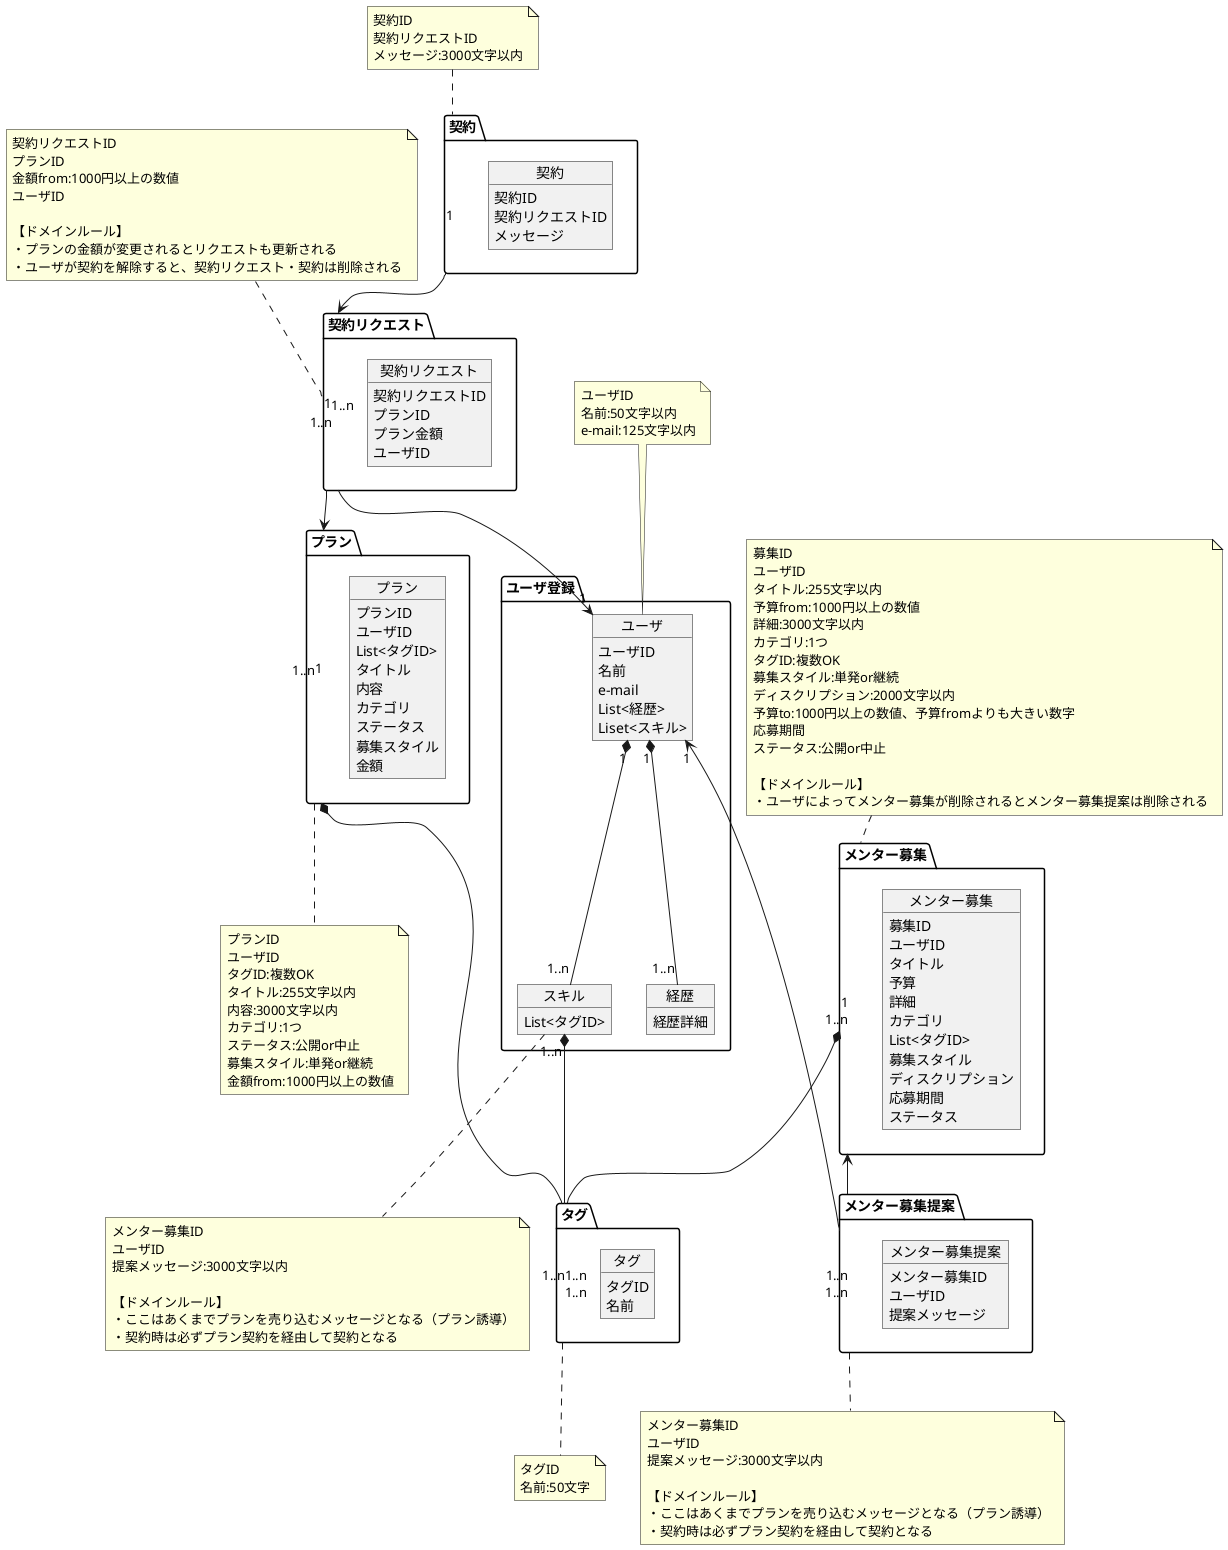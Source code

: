 @startuml Helpa on Diagram

package "メンター募集" {
  object メンター募集 {
    募集ID
    ユーザID
    タイトル
    予算
    詳細
    カテゴリ
    List<タグID>
    募集スタイル
    ディスクリプション
    応募期間
    ステータス
  }
}
note top of メンター募集
  募集ID
  ユーザID
  タイトル:255文字以内
  予算from:1000円以上の数値
  詳細:3000文字以内
  カテゴリ:1つ
  タグID:複数OK
  募集スタイル:単発or継続
  ディスクリプション:2000文字以内
  予算to:1000円以上の数値、予算fromよりも大きい数字
  応募期間
  ステータス:公開or中止

  【ドメインルール】
  ・ユーザによってメンター募集が削除されるとメンター募集提案は削除される
end note

package "プラン" {
  object プラン {
    プランID
    ユーザID
    List<タグID>
    タイトル
    内容
    カテゴリ
    ステータス
    募集スタイル
    金額
  }
}
note bottom of プラン
  プランID
  ユーザID
  タグID:複数OK
  タイトル:255文字以内
  内容:3000文字以内
  カテゴリ:1つ
  ステータス:公開or中止
  募集スタイル:単発or継続
  金額from:1000円以上の数値
end note

package "契約" {
  object 契約 {
    契約ID
    契約リクエストID
    メッセージ
  }
}
note top of 契約
  契約ID
  契約リクエストID
  メッセージ:3000文字以内
end note

package "メンター募集提案" {
  object メンター募集提案 {
    メンター募集ID
    ユーザID
    提案メッセージ
  }
}
note bottom of メンター募集提案
  メンター募集ID
  ユーザID
  提案メッセージ:3000文字以内

  【ドメインルール】
  ・ここはあくまでプランを売り込むメッセージとなる（プラン誘導）
  ・契約時は必ずプラン契約を経由して契約となる
end note

package "タグ" {
  object タグ {
    タグID
    名前
  }
}
note bottom of タグ
  タグID
  名前:50文字
end note

package "ユーザ登録" {
  object ユーザ {
    ユーザID
    名前
    e-mail
    List<経歴>
    Liset<スキル>
  }
  object スキル {
    List<タグID>
  }
  object 経歴 {
    経歴詳細
  }
}
note top of ユーザ
  ユーザID
  名前:50文字以内
  e-mail:125文字以内
end note
note bottom of スキル
  メンター募集ID
  ユーザID
  提案メッセージ:3000文字以内

  【ドメインルール】
  ・ここはあくまでプランを売り込むメッセージとなる（プラン誘導）
  ・契約時は必ずプラン契約を経由して契約となる
end note

package "契約リクエスト" {
  object 契約リクエスト {
    契約リクエストID
    プランID
    プラン金額
    ユーザID
  }
}
note top of 契約リクエスト
  契約リクエストID
  プランID
  金額from:1000円以上の数値
  ユーザID

  【ドメインルール】
  ・プランの金額が変更されるとリクエストも更新される
  ・ユーザが契約を解除すると、契約リクエスト・契約は削除される
end note

メンター募集 "1" <-- "1..n" メンター募集提案
ユーザ "1" <-- "1..n" メンター募集提案
メンター募集 "1..n" *-- "1..n" タグ
プラン "1..n" *-- "1..n" タグ
ユーザ "1" *-- "1..n" スキル
ユーザ "1" *-- "1..n" 経歴
スキル "1..n" *-- "1..n" タグ
契約 "1" --> "1" 契約リクエスト
契約リクエスト "1..n" --> "1" プラン
契約リクエスト "1..n" --> "1" ユーザ

@enduml
